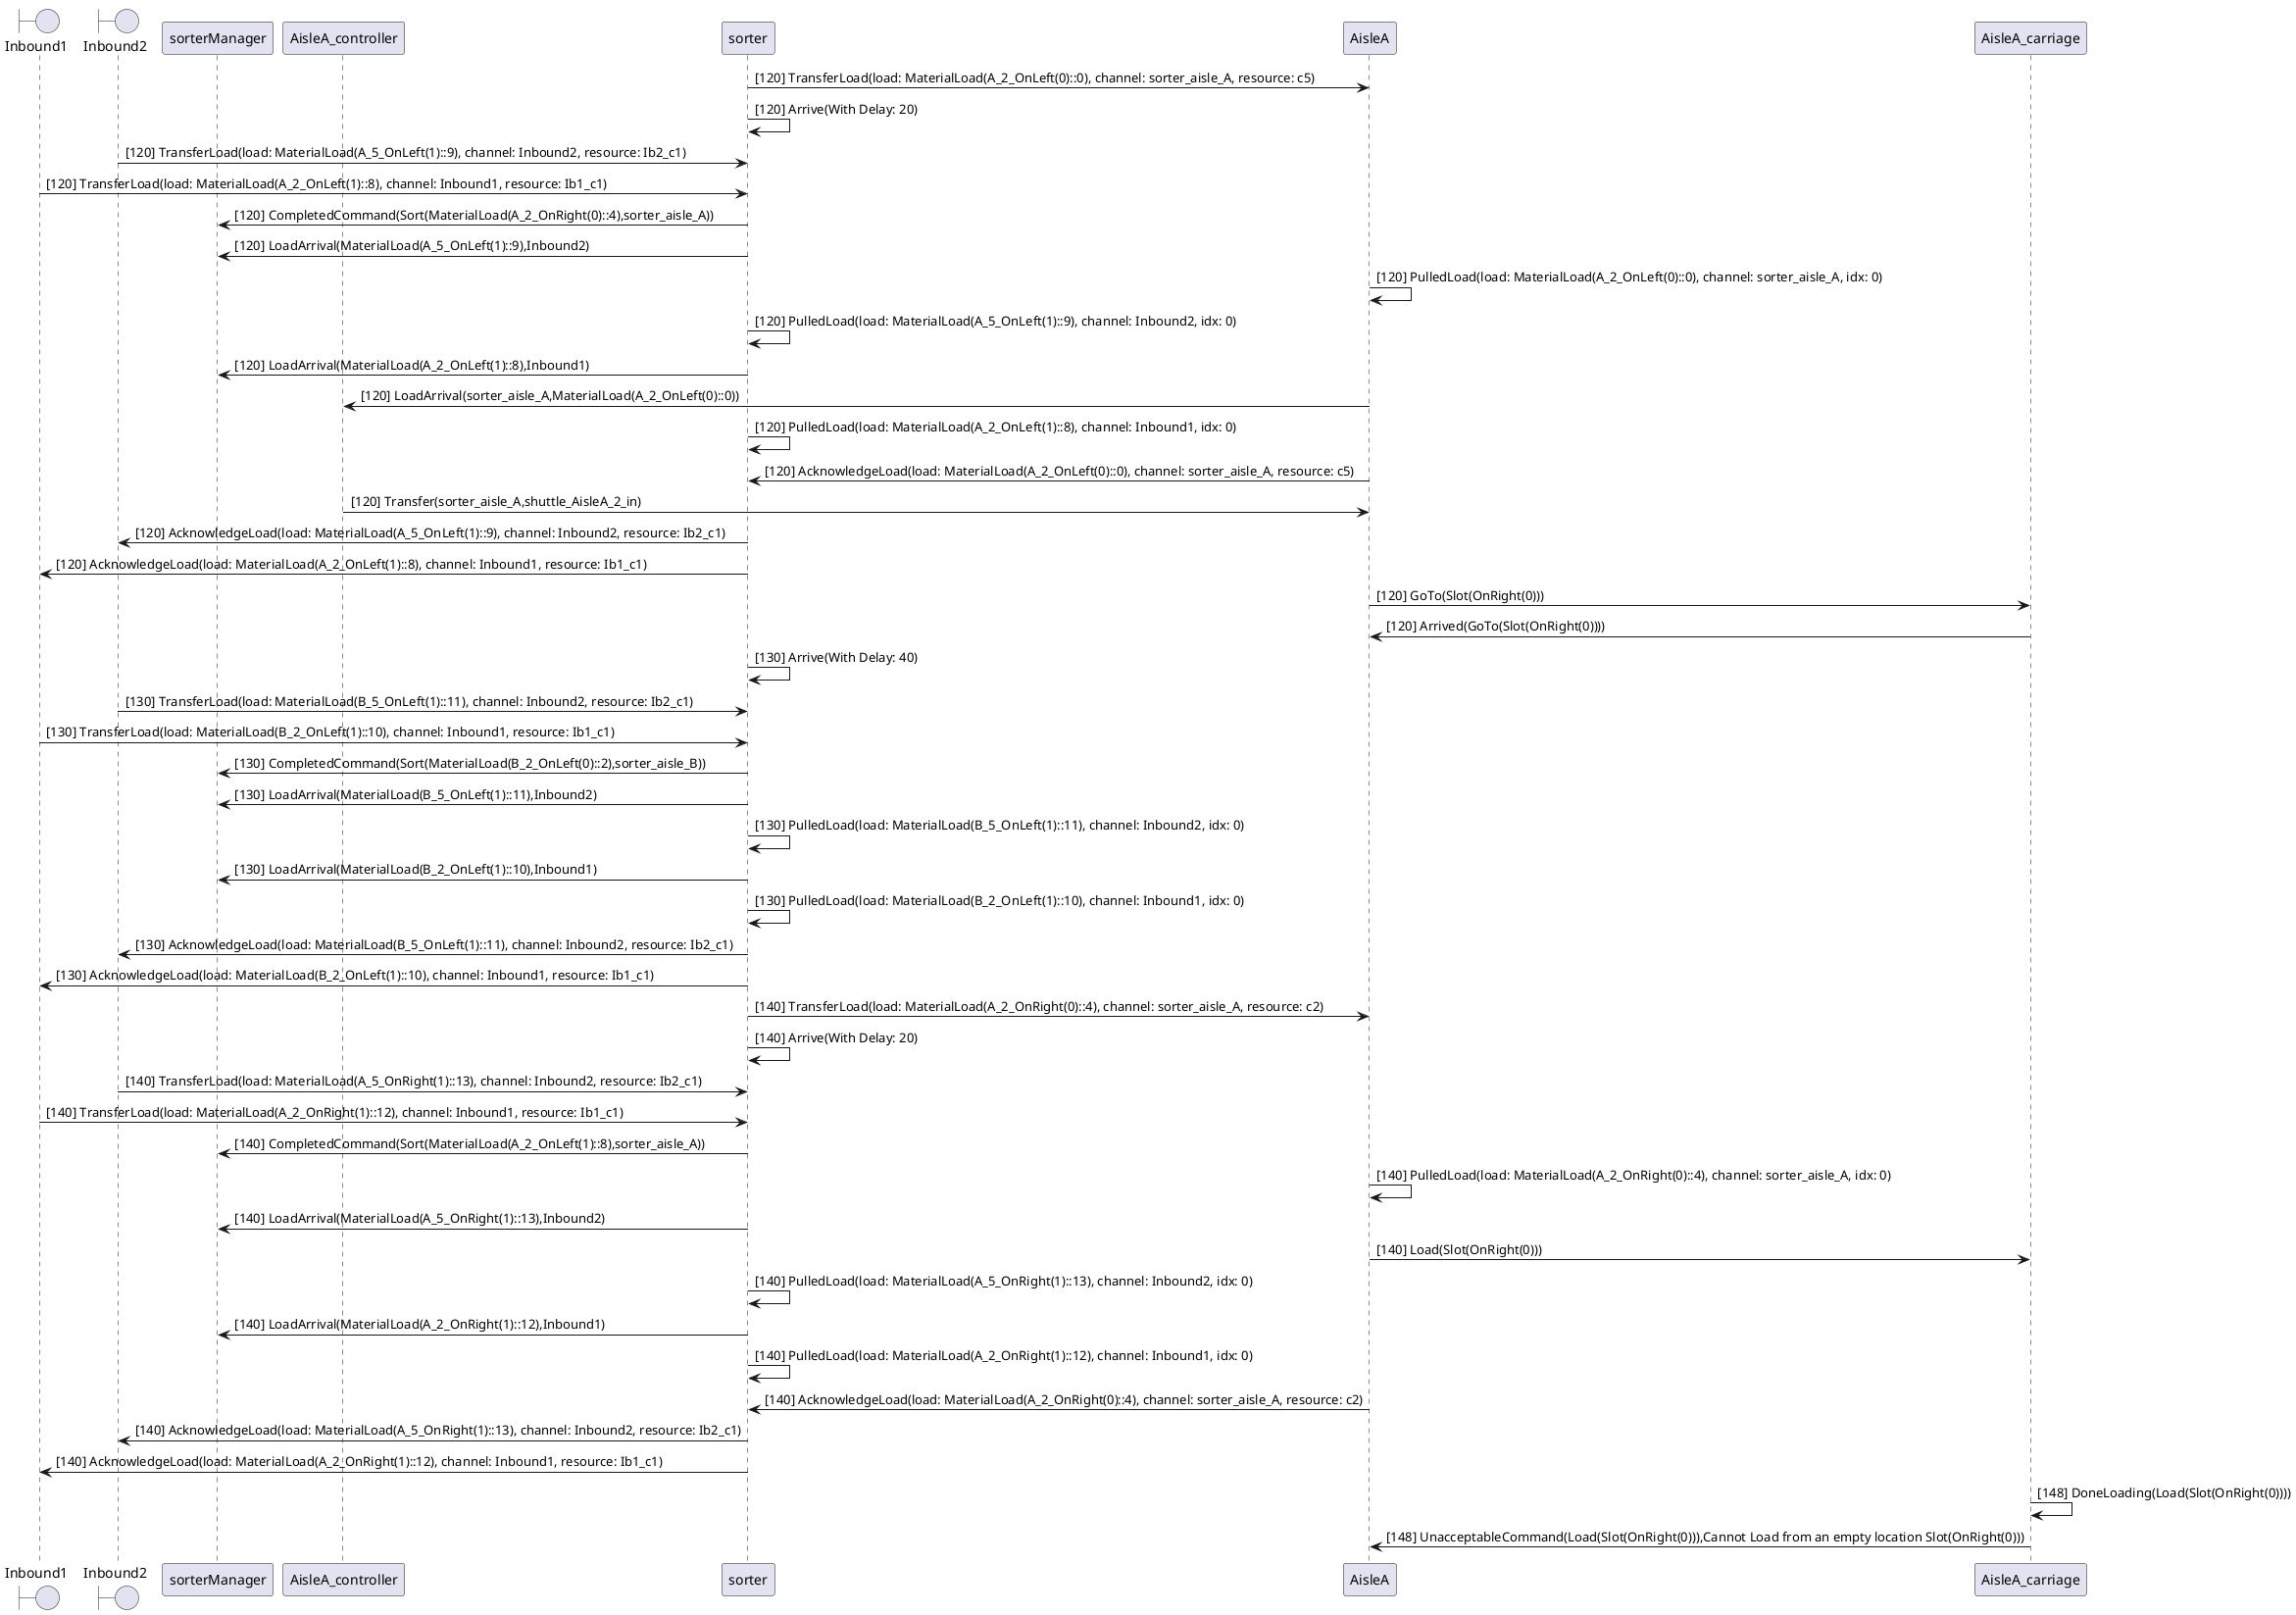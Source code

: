 @startuml

boundary Inbound1
boundary Inbound2
participant sorterManager
participant AisleA_controller
participant sorter

sorter -> AisleA: [120] TransferLoad(load: MaterialLoad(A_2_OnLeft(0)::0), channel: sorter_aisle_A, resource: c5)
sorter -> sorter: [120] Arrive(With Delay: 20)
Inbound2 -> sorter: [120] TransferLoad(load: MaterialLoad(A_5_OnLeft(1)::9), channel: Inbound2, resource: Ib2_c1)
Inbound1 -> sorter: [120] TransferLoad(load: MaterialLoad(A_2_OnLeft(1)::8), channel: Inbound1, resource: Ib1_c1)
sorter -> sorterManager: [120] CompletedCommand(Sort(MaterialLoad(A_2_OnRight(0)::4),sorter_aisle_A))
sorter -> sorterManager: [120] LoadArrival(MaterialLoad(A_5_OnLeft(1)::9),Inbound2)
AisleA -> AisleA: [120] PulledLoad(load: MaterialLoad(A_2_OnLeft(0)::0), channel: sorter_aisle_A, idx: 0)
sorter -> sorter: [120] PulledLoad(load: MaterialLoad(A_5_OnLeft(1)::9), channel: Inbound2, idx: 0)
sorter -> sorterManager: [120] LoadArrival(MaterialLoad(A_2_OnLeft(1)::8),Inbound1)
AisleA -> AisleA_controller: [120] LoadArrival(sorter_aisle_A,MaterialLoad(A_2_OnLeft(0)::0))
sorter -> sorter: [120] PulledLoad(load: MaterialLoad(A_2_OnLeft(1)::8), channel: Inbound1, idx: 0)
AisleA -> sorter: [120] AcknowledgeLoad(load: MaterialLoad(A_2_OnLeft(0)::0), channel: sorter_aisle_A, resource: c5)
AisleA_controller -> AisleA: [120] Transfer(sorter_aisle_A,shuttle_AisleA_2_in)
sorter -> Inbound2: [120] AcknowledgeLoad(load: MaterialLoad(A_5_OnLeft(1)::9), channel: Inbound2, resource: Ib2_c1)
sorter -> Inbound1: [120] AcknowledgeLoad(load: MaterialLoad(A_2_OnLeft(1)::8), channel: Inbound1, resource: Ib1_c1)
AisleA -> AisleA_carriage: [120] GoTo(Slot(OnRight(0)))
AisleA_carriage -> AisleA: [120] Arrived(GoTo(Slot(OnRight(0))))
sorter -> sorter: [130] Arrive(With Delay: 40)
Inbound2 -> sorter: [130] TransferLoad(load: MaterialLoad(B_5_OnLeft(1)::11), channel: Inbound2, resource: Ib2_c1)
Inbound1 -> sorter: [130] TransferLoad(load: MaterialLoad(B_2_OnLeft(1)::10), channel: Inbound1, resource: Ib1_c1)
sorter -> sorterManager: [130] CompletedCommand(Sort(MaterialLoad(B_2_OnLeft(0)::2),sorter_aisle_B))
sorter -> sorterManager: [130] LoadArrival(MaterialLoad(B_5_OnLeft(1)::11),Inbound2)
sorter -> sorter: [130] PulledLoad(load: MaterialLoad(B_5_OnLeft(1)::11), channel: Inbound2, idx: 0)
sorter -> sorterManager: [130] LoadArrival(MaterialLoad(B_2_OnLeft(1)::10),Inbound1)
sorter -> sorter: [130] PulledLoad(load: MaterialLoad(B_2_OnLeft(1)::10), channel: Inbound1, idx: 0)
sorter -> Inbound2: [130] AcknowledgeLoad(load: MaterialLoad(B_5_OnLeft(1)::11), channel: Inbound2, resource: Ib2_c1)
sorter -> Inbound1: [130] AcknowledgeLoad(load: MaterialLoad(B_2_OnLeft(1)::10), channel: Inbound1, resource: Ib1_c1)
sorter -> AisleA: [140] TransferLoad(load: MaterialLoad(A_2_OnRight(0)::4), channel: sorter_aisle_A, resource: c2)
sorter -> sorter: [140] Arrive(With Delay: 20)
Inbound2 -> sorter: [140] TransferLoad(load: MaterialLoad(A_5_OnRight(1)::13), channel: Inbound2, resource: Ib2_c1)
Inbound1 -> sorter: [140] TransferLoad(load: MaterialLoad(A_2_OnRight(1)::12), channel: Inbound1, resource: Ib1_c1)
sorter -> sorterManager: [140] CompletedCommand(Sort(MaterialLoad(A_2_OnLeft(1)::8),sorter_aisle_A))
AisleA -> AisleA: [140] PulledLoad(load: MaterialLoad(A_2_OnRight(0)::4), channel: sorter_aisle_A, idx: 0)
sorter -> sorterManager: [140] LoadArrival(MaterialLoad(A_5_OnRight(1)::13),Inbound2)
AisleA -> AisleA_carriage: [140] Load(Slot(OnRight(0)))
sorter -> sorter: [140] PulledLoad(load: MaterialLoad(A_5_OnRight(1)::13), channel: Inbound2, idx: 0)
sorter -> sorterManager: [140] LoadArrival(MaterialLoad(A_2_OnRight(1)::12),Inbound1)
sorter -> sorter: [140] PulledLoad(load: MaterialLoad(A_2_OnRight(1)::12), channel: Inbound1, idx: 0)
AisleA -> sorter: [140] AcknowledgeLoad(load: MaterialLoad(A_2_OnRight(0)::4), channel: sorter_aisle_A, resource: c2)
sorter -> Inbound2: [140] AcknowledgeLoad(load: MaterialLoad(A_5_OnRight(1)::13), channel: Inbound2, resource: Ib2_c1)
sorter -> Inbound1: [140] AcknowledgeLoad(load: MaterialLoad(A_2_OnRight(1)::12), channel: Inbound1, resource: Ib1_c1)
AisleA_carriage -> AisleA_carriage: [148] DoneLoading(Load(Slot(OnRight(0))))
AisleA_carriage -> AisleA: [148] UnacceptableCommand(Load(Slot(OnRight(0))),Cannot Load from an empty location Slot(OnRight(0)))

@enduml